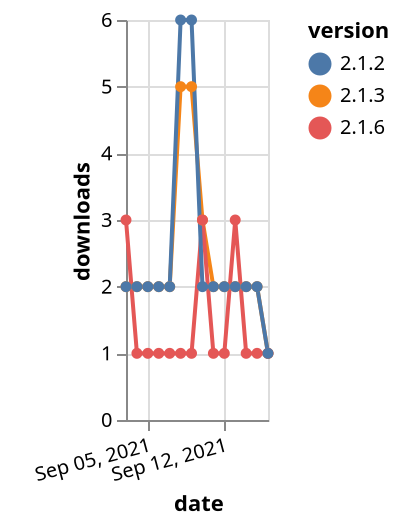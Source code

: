 {"$schema": "https://vega.github.io/schema/vega-lite/v5.json", "description": "A simple bar chart with embedded data.", "data": {"values": [{"date": "2021-09-03", "total": 3872, "delta": 2, "version": "2.1.3"}, {"date": "2021-09-04", "total": 3874, "delta": 2, "version": "2.1.3"}, {"date": "2021-09-05", "total": 3876, "delta": 2, "version": "2.1.3"}, {"date": "2021-09-06", "total": 3878, "delta": 2, "version": "2.1.3"}, {"date": "2021-09-07", "total": 3880, "delta": 2, "version": "2.1.3"}, {"date": "2021-09-08", "total": 3885, "delta": 5, "version": "2.1.3"}, {"date": "2021-09-09", "total": 3890, "delta": 5, "version": "2.1.3"}, {"date": "2021-09-10", "total": 3893, "delta": 3, "version": "2.1.3"}, {"date": "2021-09-11", "total": 3895, "delta": 2, "version": "2.1.3"}, {"date": "2021-09-12", "total": 3897, "delta": 2, "version": "2.1.3"}, {"date": "2021-09-13", "total": 3899, "delta": 2, "version": "2.1.3"}, {"date": "2021-09-14", "total": 3901, "delta": 2, "version": "2.1.3"}, {"date": "2021-09-15", "total": 3903, "delta": 2, "version": "2.1.3"}, {"date": "2021-09-16", "total": 3904, "delta": 1, "version": "2.1.3"}, {"date": "2021-09-03", "total": 350, "delta": 3, "version": "2.1.6"}, {"date": "2021-09-04", "total": 351, "delta": 1, "version": "2.1.6"}, {"date": "2021-09-05", "total": 352, "delta": 1, "version": "2.1.6"}, {"date": "2021-09-06", "total": 353, "delta": 1, "version": "2.1.6"}, {"date": "2021-09-07", "total": 354, "delta": 1, "version": "2.1.6"}, {"date": "2021-09-08", "total": 355, "delta": 1, "version": "2.1.6"}, {"date": "2021-09-09", "total": 356, "delta": 1, "version": "2.1.6"}, {"date": "2021-09-10", "total": 359, "delta": 3, "version": "2.1.6"}, {"date": "2021-09-11", "total": 360, "delta": 1, "version": "2.1.6"}, {"date": "2021-09-12", "total": 361, "delta": 1, "version": "2.1.6"}, {"date": "2021-09-13", "total": 364, "delta": 3, "version": "2.1.6"}, {"date": "2021-09-14", "total": 365, "delta": 1, "version": "2.1.6"}, {"date": "2021-09-15", "total": 366, "delta": 1, "version": "2.1.6"}, {"date": "2021-09-16", "total": 367, "delta": 1, "version": "2.1.6"}, {"date": "2021-09-03", "total": 4581, "delta": 2, "version": "2.1.2"}, {"date": "2021-09-04", "total": 4583, "delta": 2, "version": "2.1.2"}, {"date": "2021-09-05", "total": 4585, "delta": 2, "version": "2.1.2"}, {"date": "2021-09-06", "total": 4587, "delta": 2, "version": "2.1.2"}, {"date": "2021-09-07", "total": 4589, "delta": 2, "version": "2.1.2"}, {"date": "2021-09-08", "total": 4595, "delta": 6, "version": "2.1.2"}, {"date": "2021-09-09", "total": 4601, "delta": 6, "version": "2.1.2"}, {"date": "2021-09-10", "total": 4603, "delta": 2, "version": "2.1.2"}, {"date": "2021-09-11", "total": 4605, "delta": 2, "version": "2.1.2"}, {"date": "2021-09-12", "total": 4607, "delta": 2, "version": "2.1.2"}, {"date": "2021-09-13", "total": 4609, "delta": 2, "version": "2.1.2"}, {"date": "2021-09-14", "total": 4611, "delta": 2, "version": "2.1.2"}, {"date": "2021-09-15", "total": 4613, "delta": 2, "version": "2.1.2"}, {"date": "2021-09-16", "total": 4614, "delta": 1, "version": "2.1.2"}]}, "width": "container", "mark": {"type": "line", "point": {"filled": true}}, "encoding": {"x": {"field": "date", "type": "temporal", "timeUnit": "yearmonthdate", "title": "date", "axis": {"labelAngle": -15}}, "y": {"field": "delta", "type": "quantitative", "title": "downloads"}, "color": {"field": "version", "type": "nominal"}, "tooltip": {"field": "delta"}}}